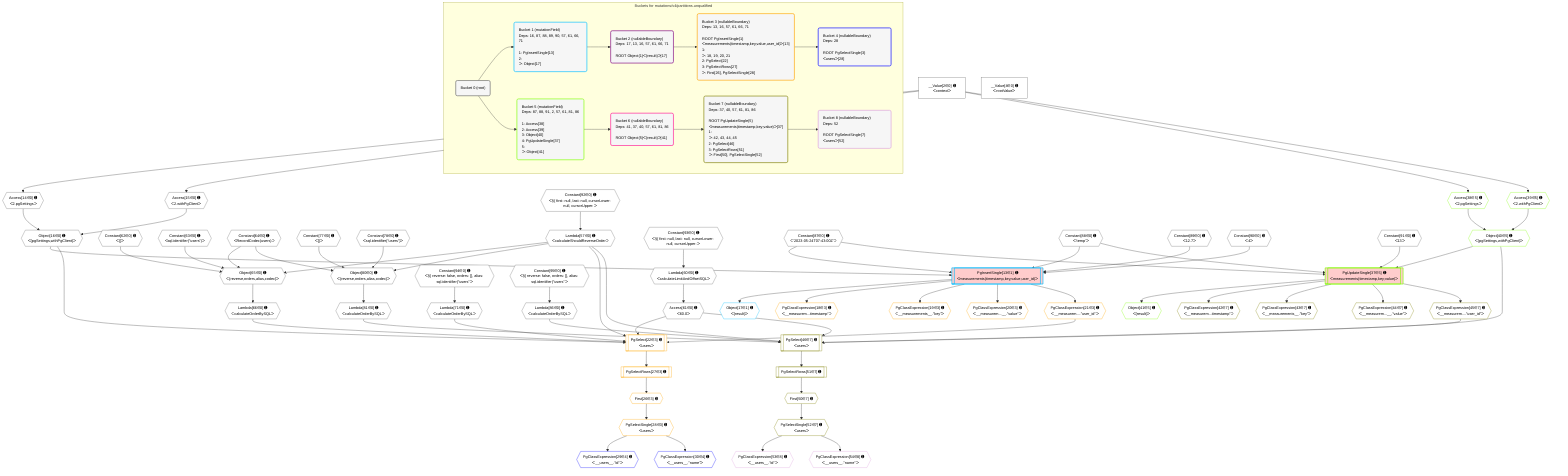 %%{init: {'themeVariables': { 'fontSize': '12px'}}}%%
graph TD
    classDef path fill:#eee,stroke:#000,color:#000
    classDef plan fill:#fff,stroke-width:1px,color:#000
    classDef itemplan fill:#fff,stroke-width:2px,color:#000
    classDef unbatchedplan fill:#dff,stroke-width:1px,color:#000
    classDef sideeffectplan fill:#fcc,stroke-width:2px,color:#000
    classDef bucket fill:#f6f6f6,color:#000,stroke-width:2px,text-align:left


    %% plan dependencies
    Object65{{"Object[65∈0] ➊<br />ᐸ{reverse,orders,alias,codec}ᐳ"}}:::plan
    Lambda57{{"Lambda[57∈0] ➊<br />ᐸcalculateShouldReverseOrderᐳ"}}:::plan
    Constant62{{"Constant[62∈0] ➊<br />ᐸ[]ᐳ"}}:::plan
    Constant63{{"Constant[63∈0] ➊<br />ᐸsql.identifier(”users”)ᐳ"}}:::plan
    Constant64{{"Constant[64∈0] ➊<br />ᐸRecordCodec(users)ᐳ"}}:::plan
    Lambda57 & Constant62 & Constant63 & Constant64 --> Object65
    Object80{{"Object[80∈0] ➊<br />ᐸ{reverse,orders,alias,codec}ᐳ"}}:::plan
    Constant77{{"Constant[77∈0] ➊<br />ᐸ[]ᐳ"}}:::plan
    Constant78{{"Constant[78∈0] ➊<br />ᐸsql.identifier(”users”)ᐳ"}}:::plan
    Lambda57 & Constant77 & Constant78 & Constant64 --> Object80
    Object16{{"Object[16∈0] ➊<br />ᐸ{pgSettings,withPgClient}ᐳ"}}:::plan
    Access14{{"Access[14∈0] ➊<br />ᐸ2.pgSettingsᐳ"}}:::plan
    Access15{{"Access[15∈0] ➊<br />ᐸ2.withPgClientᐳ"}}:::plan
    Access14 & Access15 --> Object16
    __Value2["__Value[2∈0] ➊<br />ᐸcontextᐳ"]:::plan
    __Value2 --> Access14
    __Value2 --> Access15
    Constant92{{"Constant[92∈0] ➊<br />ᐸ§{ first: null, last: null, cursorLower: null, cursorUpper: ᐳ"}}:::plan
    Constant92 --> Lambda57
    Lambda60{{"Lambda[60∈0] ➊<br />ᐸcalculateLimitAndOffsetSQLᐳ"}}:::plan
    Constant93{{"Constant[93∈0] ➊<br />ᐸ§{ first: null, last: null, cursorLower: null, cursorUpper: ᐳ"}}:::plan
    Constant93 --> Lambda60
    Access61{{"Access[61∈0] ➊<br />ᐸ60.0ᐳ"}}:::plan
    Lambda60 --> Access61
    Lambda66{{"Lambda[66∈0] ➊<br />ᐸcalculateOrderBySQLᐳ"}}:::plan
    Object65 --> Lambda66
    Lambda71{{"Lambda[71∈0] ➊<br />ᐸcalculateOrderBySQLᐳ"}}:::plan
    Constant94{{"Constant[94∈0] ➊<br />ᐸ§{ reverse: false, orders: [], alias: sql.identifier(”users”ᐳ"}}:::plan
    Constant94 --> Lambda71
    Lambda81{{"Lambda[81∈0] ➊<br />ᐸcalculateOrderBySQLᐳ"}}:::plan
    Object80 --> Lambda81
    Lambda86{{"Lambda[86∈0] ➊<br />ᐸcalculateOrderBySQLᐳ"}}:::plan
    Constant95{{"Constant[95∈0] ➊<br />ᐸ§{ reverse: false, orders: [], alias: sql.identifier(”users”ᐳ"}}:::plan
    Constant95 --> Lambda86
    __Value4["__Value[4∈0] ➊<br />ᐸrootValueᐳ"]:::plan
    Constant87{{"Constant[87∈0] ➊<br />ᐸ'2023-05-24T07:43:00Z'ᐳ"}}:::plan
    Constant88{{"Constant[88∈0] ➊<br />ᐸ'temp'ᐳ"}}:::plan
    Constant89{{"Constant[89∈0] ➊<br />ᐸ12.7ᐳ"}}:::plan
    Constant90{{"Constant[90∈0] ➊<br />ᐸ4ᐳ"}}:::plan
    Constant91{{"Constant[91∈0] ➊<br />ᐸ13ᐳ"}}:::plan
    PgInsertSingle13[["PgInsertSingle[13∈1] ➊<br />ᐸmeasurements(timestamp,key,value,user_id)ᐳ"]]:::sideeffectplan
    Object16 & Constant87 & Constant88 & Constant89 & Constant90 --> PgInsertSingle13
    Object17{{"Object[17∈1] ➊<br />ᐸ{result}ᐳ"}}:::plan
    PgInsertSingle13 --> Object17
    PgSelect22[["PgSelect[22∈3] ➊<br />ᐸusersᐳ"]]:::plan
    PgClassExpression21{{"PgClassExpression[21∈3] ➊<br />ᐸ__measurem....”user_id”ᐳ"}}:::plan
    Object16 & PgClassExpression21 & Lambda57 & Access61 & Lambda66 & Lambda71 --> PgSelect22
    PgClassExpression18{{"PgClassExpression[18∈3] ➊<br />ᐸ__measurem...timestamp”ᐳ"}}:::plan
    PgInsertSingle13 --> PgClassExpression18
    PgClassExpression19{{"PgClassExpression[19∈3] ➊<br />ᐸ__measurements__.”key”ᐳ"}}:::plan
    PgInsertSingle13 --> PgClassExpression19
    PgClassExpression20{{"PgClassExpression[20∈3] ➊<br />ᐸ__measurem...__.”value”ᐳ"}}:::plan
    PgInsertSingle13 --> PgClassExpression20
    PgInsertSingle13 --> PgClassExpression21
    First26{{"First[26∈3] ➊"}}:::plan
    PgSelectRows27[["PgSelectRows[27∈3] ➊"]]:::plan
    PgSelectRows27 --> First26
    PgSelect22 --> PgSelectRows27
    PgSelectSingle28{{"PgSelectSingle[28∈3] ➊<br />ᐸusersᐳ"}}:::plan
    First26 --> PgSelectSingle28
    PgClassExpression29{{"PgClassExpression[29∈4] ➊<br />ᐸ__users__.”id”ᐳ"}}:::plan
    PgSelectSingle28 --> PgClassExpression29
    PgClassExpression30{{"PgClassExpression[30∈4] ➊<br />ᐸ__users__.”name”ᐳ"}}:::plan
    PgSelectSingle28 --> PgClassExpression30
    PgUpdateSingle37[["PgUpdateSingle[37∈5] ➊<br />ᐸmeasurements(timestamp,key;value)ᐳ"]]:::sideeffectplan
    Object40{{"Object[40∈5] ➊<br />ᐸ{pgSettings,withPgClient}ᐳ"}}:::plan
    Object40 & Constant87 & Constant88 & Constant91 --> PgUpdateSingle37
    Access38{{"Access[38∈5] ➊<br />ᐸ2.pgSettingsᐳ"}}:::plan
    Access39{{"Access[39∈5] ➊<br />ᐸ2.withPgClientᐳ"}}:::plan
    Access38 & Access39 --> Object40
    __Value2 --> Access38
    __Value2 --> Access39
    Object41{{"Object[41∈5] ➊<br />ᐸ{result}ᐳ"}}:::plan
    PgUpdateSingle37 --> Object41
    PgSelect46[["PgSelect[46∈7] ➊<br />ᐸusersᐳ"]]:::plan
    PgClassExpression45{{"PgClassExpression[45∈7] ➊<br />ᐸ__measurem....”user_id”ᐳ"}}:::plan
    Object40 & PgClassExpression45 & Lambda57 & Access61 & Lambda81 & Lambda86 --> PgSelect46
    PgClassExpression42{{"PgClassExpression[42∈7] ➊<br />ᐸ__measurem...timestamp”ᐳ"}}:::plan
    PgUpdateSingle37 --> PgClassExpression42
    PgClassExpression43{{"PgClassExpression[43∈7] ➊<br />ᐸ__measurements__.”key”ᐳ"}}:::plan
    PgUpdateSingle37 --> PgClassExpression43
    PgClassExpression44{{"PgClassExpression[44∈7] ➊<br />ᐸ__measurem...__.”value”ᐳ"}}:::plan
    PgUpdateSingle37 --> PgClassExpression44
    PgUpdateSingle37 --> PgClassExpression45
    First50{{"First[50∈7] ➊"}}:::plan
    PgSelectRows51[["PgSelectRows[51∈7] ➊"]]:::plan
    PgSelectRows51 --> First50
    PgSelect46 --> PgSelectRows51
    PgSelectSingle52{{"PgSelectSingle[52∈7] ➊<br />ᐸusersᐳ"}}:::plan
    First50 --> PgSelectSingle52
    PgClassExpression53{{"PgClassExpression[53∈8] ➊<br />ᐸ__users__.”id”ᐳ"}}:::plan
    PgSelectSingle52 --> PgClassExpression53
    PgClassExpression54{{"PgClassExpression[54∈8] ➊<br />ᐸ__users__.”name”ᐳ"}}:::plan
    PgSelectSingle52 --> PgClassExpression54

    %% define steps

    subgraph "Buckets for mutations/v4/partitions.unqualified"
    Bucket0("Bucket 0 (root)"):::bucket
    classDef bucket0 stroke:#696969
    class Bucket0,__Value2,__Value4,Access14,Access15,Object16,Lambda57,Lambda60,Access61,Constant62,Constant63,Constant64,Object65,Lambda66,Lambda71,Constant77,Constant78,Object80,Lambda81,Lambda86,Constant87,Constant88,Constant89,Constant90,Constant91,Constant92,Constant93,Constant94,Constant95 bucket0
    Bucket1("Bucket 1 (mutationField)<br />Deps: 16, 87, 88, 89, 90, 57, 61, 66, 71<br /><br />1: PgInsertSingle[13]<br />2: <br />ᐳ: Object[17]"):::bucket
    classDef bucket1 stroke:#00bfff
    class Bucket1,PgInsertSingle13,Object17 bucket1
    Bucket2("Bucket 2 (nullableBoundary)<br />Deps: 17, 13, 16, 57, 61, 66, 71<br /><br />ROOT Object{1}ᐸ{result}ᐳ[17]"):::bucket
    classDef bucket2 stroke:#7f007f
    class Bucket2 bucket2
    Bucket3("Bucket 3 (nullableBoundary)<br />Deps: 13, 16, 57, 61, 66, 71<br /><br />ROOT PgInsertSingle{1}ᐸmeasurements(timestamp,key,value,user_id)ᐳ[13]<br />1: <br />ᐳ: 18, 19, 20, 21<br />2: PgSelect[22]<br />3: PgSelectRows[27]<br />ᐳ: First[26], PgSelectSingle[28]"):::bucket
    classDef bucket3 stroke:#ffa500
    class Bucket3,PgClassExpression18,PgClassExpression19,PgClassExpression20,PgClassExpression21,PgSelect22,First26,PgSelectRows27,PgSelectSingle28 bucket3
    Bucket4("Bucket 4 (nullableBoundary)<br />Deps: 28<br /><br />ROOT PgSelectSingle{3}ᐸusersᐳ[28]"):::bucket
    classDef bucket4 stroke:#0000ff
    class Bucket4,PgClassExpression29,PgClassExpression30 bucket4
    Bucket5("Bucket 5 (mutationField)<br />Deps: 87, 88, 91, 2, 57, 61, 81, 86<br /><br />1: Access[38]<br />2: Access[39]<br />3: Object[40]<br />4: PgUpdateSingle[37]<br />5: <br />ᐳ: Object[41]"):::bucket
    classDef bucket5 stroke:#7fff00
    class Bucket5,PgUpdateSingle37,Access38,Access39,Object40,Object41 bucket5
    Bucket6("Bucket 6 (nullableBoundary)<br />Deps: 41, 37, 40, 57, 61, 81, 86<br /><br />ROOT Object{5}ᐸ{result}ᐳ[41]"):::bucket
    classDef bucket6 stroke:#ff1493
    class Bucket6 bucket6
    Bucket7("Bucket 7 (nullableBoundary)<br />Deps: 37, 40, 57, 61, 81, 86<br /><br />ROOT PgUpdateSingle{5}ᐸmeasurements(timestamp,key;value)ᐳ[37]<br />1: <br />ᐳ: 42, 43, 44, 45<br />2: PgSelect[46]<br />3: PgSelectRows[51]<br />ᐳ: First[50], PgSelectSingle[52]"):::bucket
    classDef bucket7 stroke:#808000
    class Bucket7,PgClassExpression42,PgClassExpression43,PgClassExpression44,PgClassExpression45,PgSelect46,First50,PgSelectRows51,PgSelectSingle52 bucket7
    Bucket8("Bucket 8 (nullableBoundary)<br />Deps: 52<br /><br />ROOT PgSelectSingle{7}ᐸusersᐳ[52]"):::bucket
    classDef bucket8 stroke:#dda0dd
    class Bucket8,PgClassExpression53,PgClassExpression54 bucket8
    Bucket0 --> Bucket1 & Bucket5
    Bucket1 --> Bucket2
    Bucket2 --> Bucket3
    Bucket3 --> Bucket4
    Bucket5 --> Bucket6
    Bucket6 --> Bucket7
    Bucket7 --> Bucket8
    end